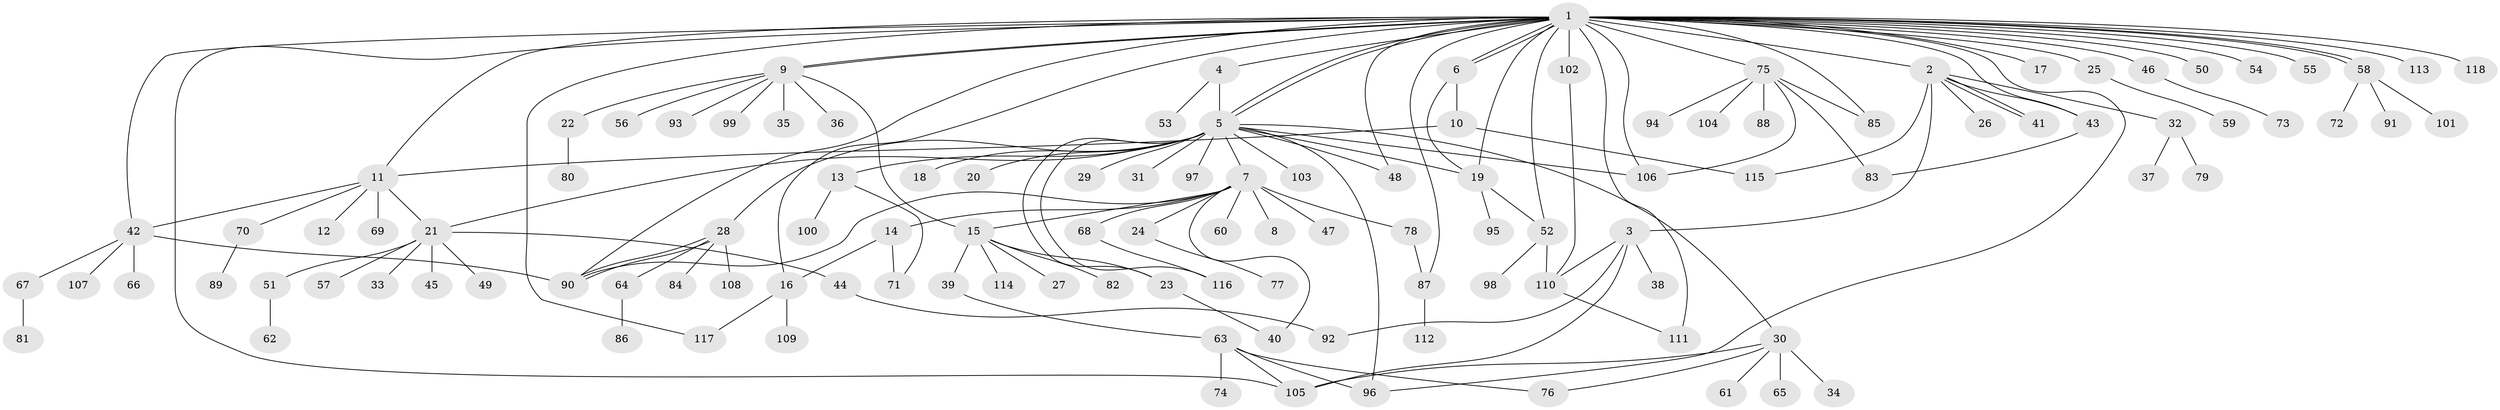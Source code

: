 // Generated by graph-tools (version 1.1) at 2025/25/03/09/25 03:25:59]
// undirected, 118 vertices, 158 edges
graph export_dot {
graph [start="1"]
  node [color=gray90,style=filled];
  1;
  2;
  3;
  4;
  5;
  6;
  7;
  8;
  9;
  10;
  11;
  12;
  13;
  14;
  15;
  16;
  17;
  18;
  19;
  20;
  21;
  22;
  23;
  24;
  25;
  26;
  27;
  28;
  29;
  30;
  31;
  32;
  33;
  34;
  35;
  36;
  37;
  38;
  39;
  40;
  41;
  42;
  43;
  44;
  45;
  46;
  47;
  48;
  49;
  50;
  51;
  52;
  53;
  54;
  55;
  56;
  57;
  58;
  59;
  60;
  61;
  62;
  63;
  64;
  65;
  66;
  67;
  68;
  69;
  70;
  71;
  72;
  73;
  74;
  75;
  76;
  77;
  78;
  79;
  80;
  81;
  82;
  83;
  84;
  85;
  86;
  87;
  88;
  89;
  90;
  91;
  92;
  93;
  94;
  95;
  96;
  97;
  98;
  99;
  100;
  101;
  102;
  103;
  104;
  105;
  106;
  107;
  108;
  109;
  110;
  111;
  112;
  113;
  114;
  115;
  116;
  117;
  118;
  1 -- 2;
  1 -- 4;
  1 -- 5;
  1 -- 5;
  1 -- 6;
  1 -- 6;
  1 -- 9;
  1 -- 9;
  1 -- 11;
  1 -- 16;
  1 -- 17;
  1 -- 19;
  1 -- 25;
  1 -- 42;
  1 -- 43;
  1 -- 46;
  1 -- 48;
  1 -- 50;
  1 -- 52;
  1 -- 54;
  1 -- 55;
  1 -- 58;
  1 -- 58;
  1 -- 75;
  1 -- 85;
  1 -- 87;
  1 -- 90;
  1 -- 96;
  1 -- 102;
  1 -- 105;
  1 -- 106;
  1 -- 111;
  1 -- 113;
  1 -- 117;
  1 -- 118;
  2 -- 3;
  2 -- 26;
  2 -- 32;
  2 -- 41;
  2 -- 41;
  2 -- 43;
  2 -- 115;
  3 -- 38;
  3 -- 92;
  3 -- 105;
  3 -- 110;
  4 -- 5;
  4 -- 53;
  5 -- 7;
  5 -- 13;
  5 -- 18;
  5 -- 19;
  5 -- 20;
  5 -- 21;
  5 -- 23;
  5 -- 28;
  5 -- 29;
  5 -- 30;
  5 -- 31;
  5 -- 48;
  5 -- 96;
  5 -- 97;
  5 -- 103;
  5 -- 106;
  5 -- 116;
  6 -- 10;
  6 -- 19;
  7 -- 8;
  7 -- 14;
  7 -- 15;
  7 -- 24;
  7 -- 40;
  7 -- 47;
  7 -- 60;
  7 -- 68;
  7 -- 78;
  7 -- 90;
  9 -- 15;
  9 -- 22;
  9 -- 35;
  9 -- 36;
  9 -- 56;
  9 -- 93;
  9 -- 99;
  10 -- 11;
  10 -- 115;
  11 -- 12;
  11 -- 21;
  11 -- 42;
  11 -- 69;
  11 -- 70;
  13 -- 71;
  13 -- 100;
  14 -- 16;
  14 -- 71;
  15 -- 23;
  15 -- 27;
  15 -- 39;
  15 -- 82;
  15 -- 114;
  16 -- 109;
  16 -- 117;
  19 -- 52;
  19 -- 95;
  21 -- 33;
  21 -- 44;
  21 -- 45;
  21 -- 49;
  21 -- 51;
  21 -- 57;
  22 -- 80;
  23 -- 40;
  24 -- 77;
  25 -- 59;
  28 -- 64;
  28 -- 84;
  28 -- 90;
  28 -- 90;
  28 -- 108;
  30 -- 34;
  30 -- 61;
  30 -- 65;
  30 -- 76;
  30 -- 105;
  32 -- 37;
  32 -- 79;
  39 -- 63;
  42 -- 66;
  42 -- 67;
  42 -- 90;
  42 -- 107;
  43 -- 83;
  44 -- 92;
  46 -- 73;
  51 -- 62;
  52 -- 98;
  52 -- 110;
  58 -- 72;
  58 -- 91;
  58 -- 101;
  63 -- 74;
  63 -- 76;
  63 -- 96;
  63 -- 105;
  64 -- 86;
  67 -- 81;
  68 -- 116;
  70 -- 89;
  75 -- 83;
  75 -- 85;
  75 -- 88;
  75 -- 94;
  75 -- 104;
  75 -- 106;
  78 -- 87;
  87 -- 112;
  102 -- 110;
  110 -- 111;
}
